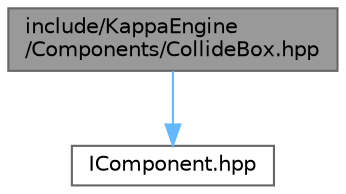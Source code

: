 digraph "include/KappaEngine/Components/CollideBox.hpp"
{
 // LATEX_PDF_SIZE
  bgcolor="transparent";
  edge [fontname=Helvetica,fontsize=10,labelfontname=Helvetica,labelfontsize=10];
  node [fontname=Helvetica,fontsize=10,shape=box,height=0.2,width=0.4];
  Node1 [label="include/KappaEngine\l/Components/CollideBox.hpp",height=0.2,width=0.4,color="gray40", fillcolor="grey60", style="filled", fontcolor="black",tooltip=" "];
  Node1 -> Node2 [color="steelblue1",style="solid"];
  Node2 [label="IComponent.hpp",height=0.2,width=0.4,color="grey40", fillcolor="white", style="filled",URL="$df/dec/_i_component_8hpp.html",tooltip=" "];
}

